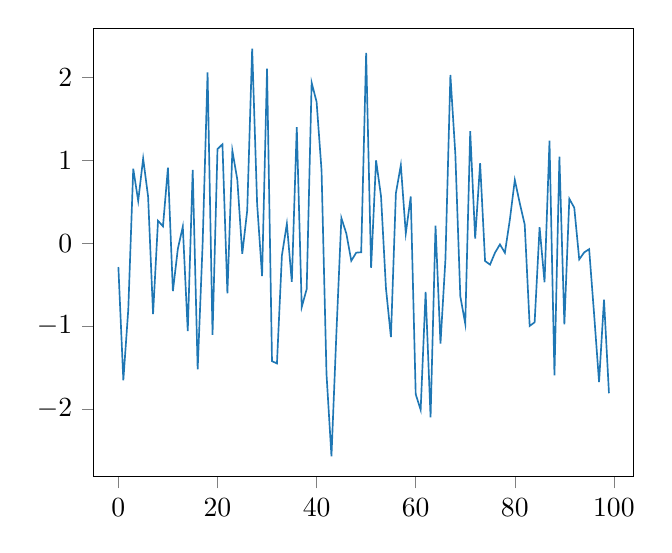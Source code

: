 % This file was created by matplotlib2tikz v0.6.17.
\begin{tikzpicture}

\definecolor{color0}{rgb}{0.122,0.467,0.706}

\begin{axis}[
xmin=-4.95, xmax=103.95,
ymin=-2.813, ymax=2.589,
tick align=outside,
tick pos=left,
x grid style={white!69.02!black},
y grid style={white!69.02!black}
]
\addplot [semithick, color0, forget plot]
table {%
0 -0.288
1 -1.652
2 -0.799
3 0.896
4 0.508
5 1.019
6 0.559
7 -0.855
8 0.269
9 0.202
10 0.908
11 -0.579
12 -0.069
13 0.198
14 -1.06
15 0.883
16 -1.52
17 -0.011
18 2.058
19 -1.106
20 1.133
21 1.191
22 -0.606
23 1.114
24 0.766
25 -0.129
26 0.393
27 2.344
28 0.473
29 -0.398
30 2.103
31 -1.422
32 -1.45
33 -0.149
34 0.233
35 -0.467
36 1.397
37 -0.771
38 -0.554
39 1.933
40 1.702
41 0.876
42 -1.578
43 -2.568
44 -1.08
45 0.302
46 0.116
47 -0.213
48 -0.115
49 -0.11
50 2.291
51 -0.298
52 0.997
53 0.566
54 -0.546
55 -1.133
56 0.6
57 0.939
58 0.117
59 0.561
60 -1.82
61 -2.009
62 -0.589
63 -2.1
64 0.21
65 -1.212
66 -0.194
67 2.025
68 1.071
69 -0.64
70 -0.972
71 1.348
72 0.055
73 0.962
74 -0.216
75 -0.259
76 -0.116
77 -0.016
78 -0.116
79 0.283
80 0.761
81 0.481
82 0.223
83 -0.998
84 -0.954
85 0.191
86 -0.471
87 1.235
88 -1.593
89 1.041
90 -0.98
91 0.534
92 0.426
93 -0.196
94 -0.112
95 -0.073
96 -0.856
97 -1.674
98 -0.681
99 -1.809
};
\end{axis}

\end{tikzpicture}
